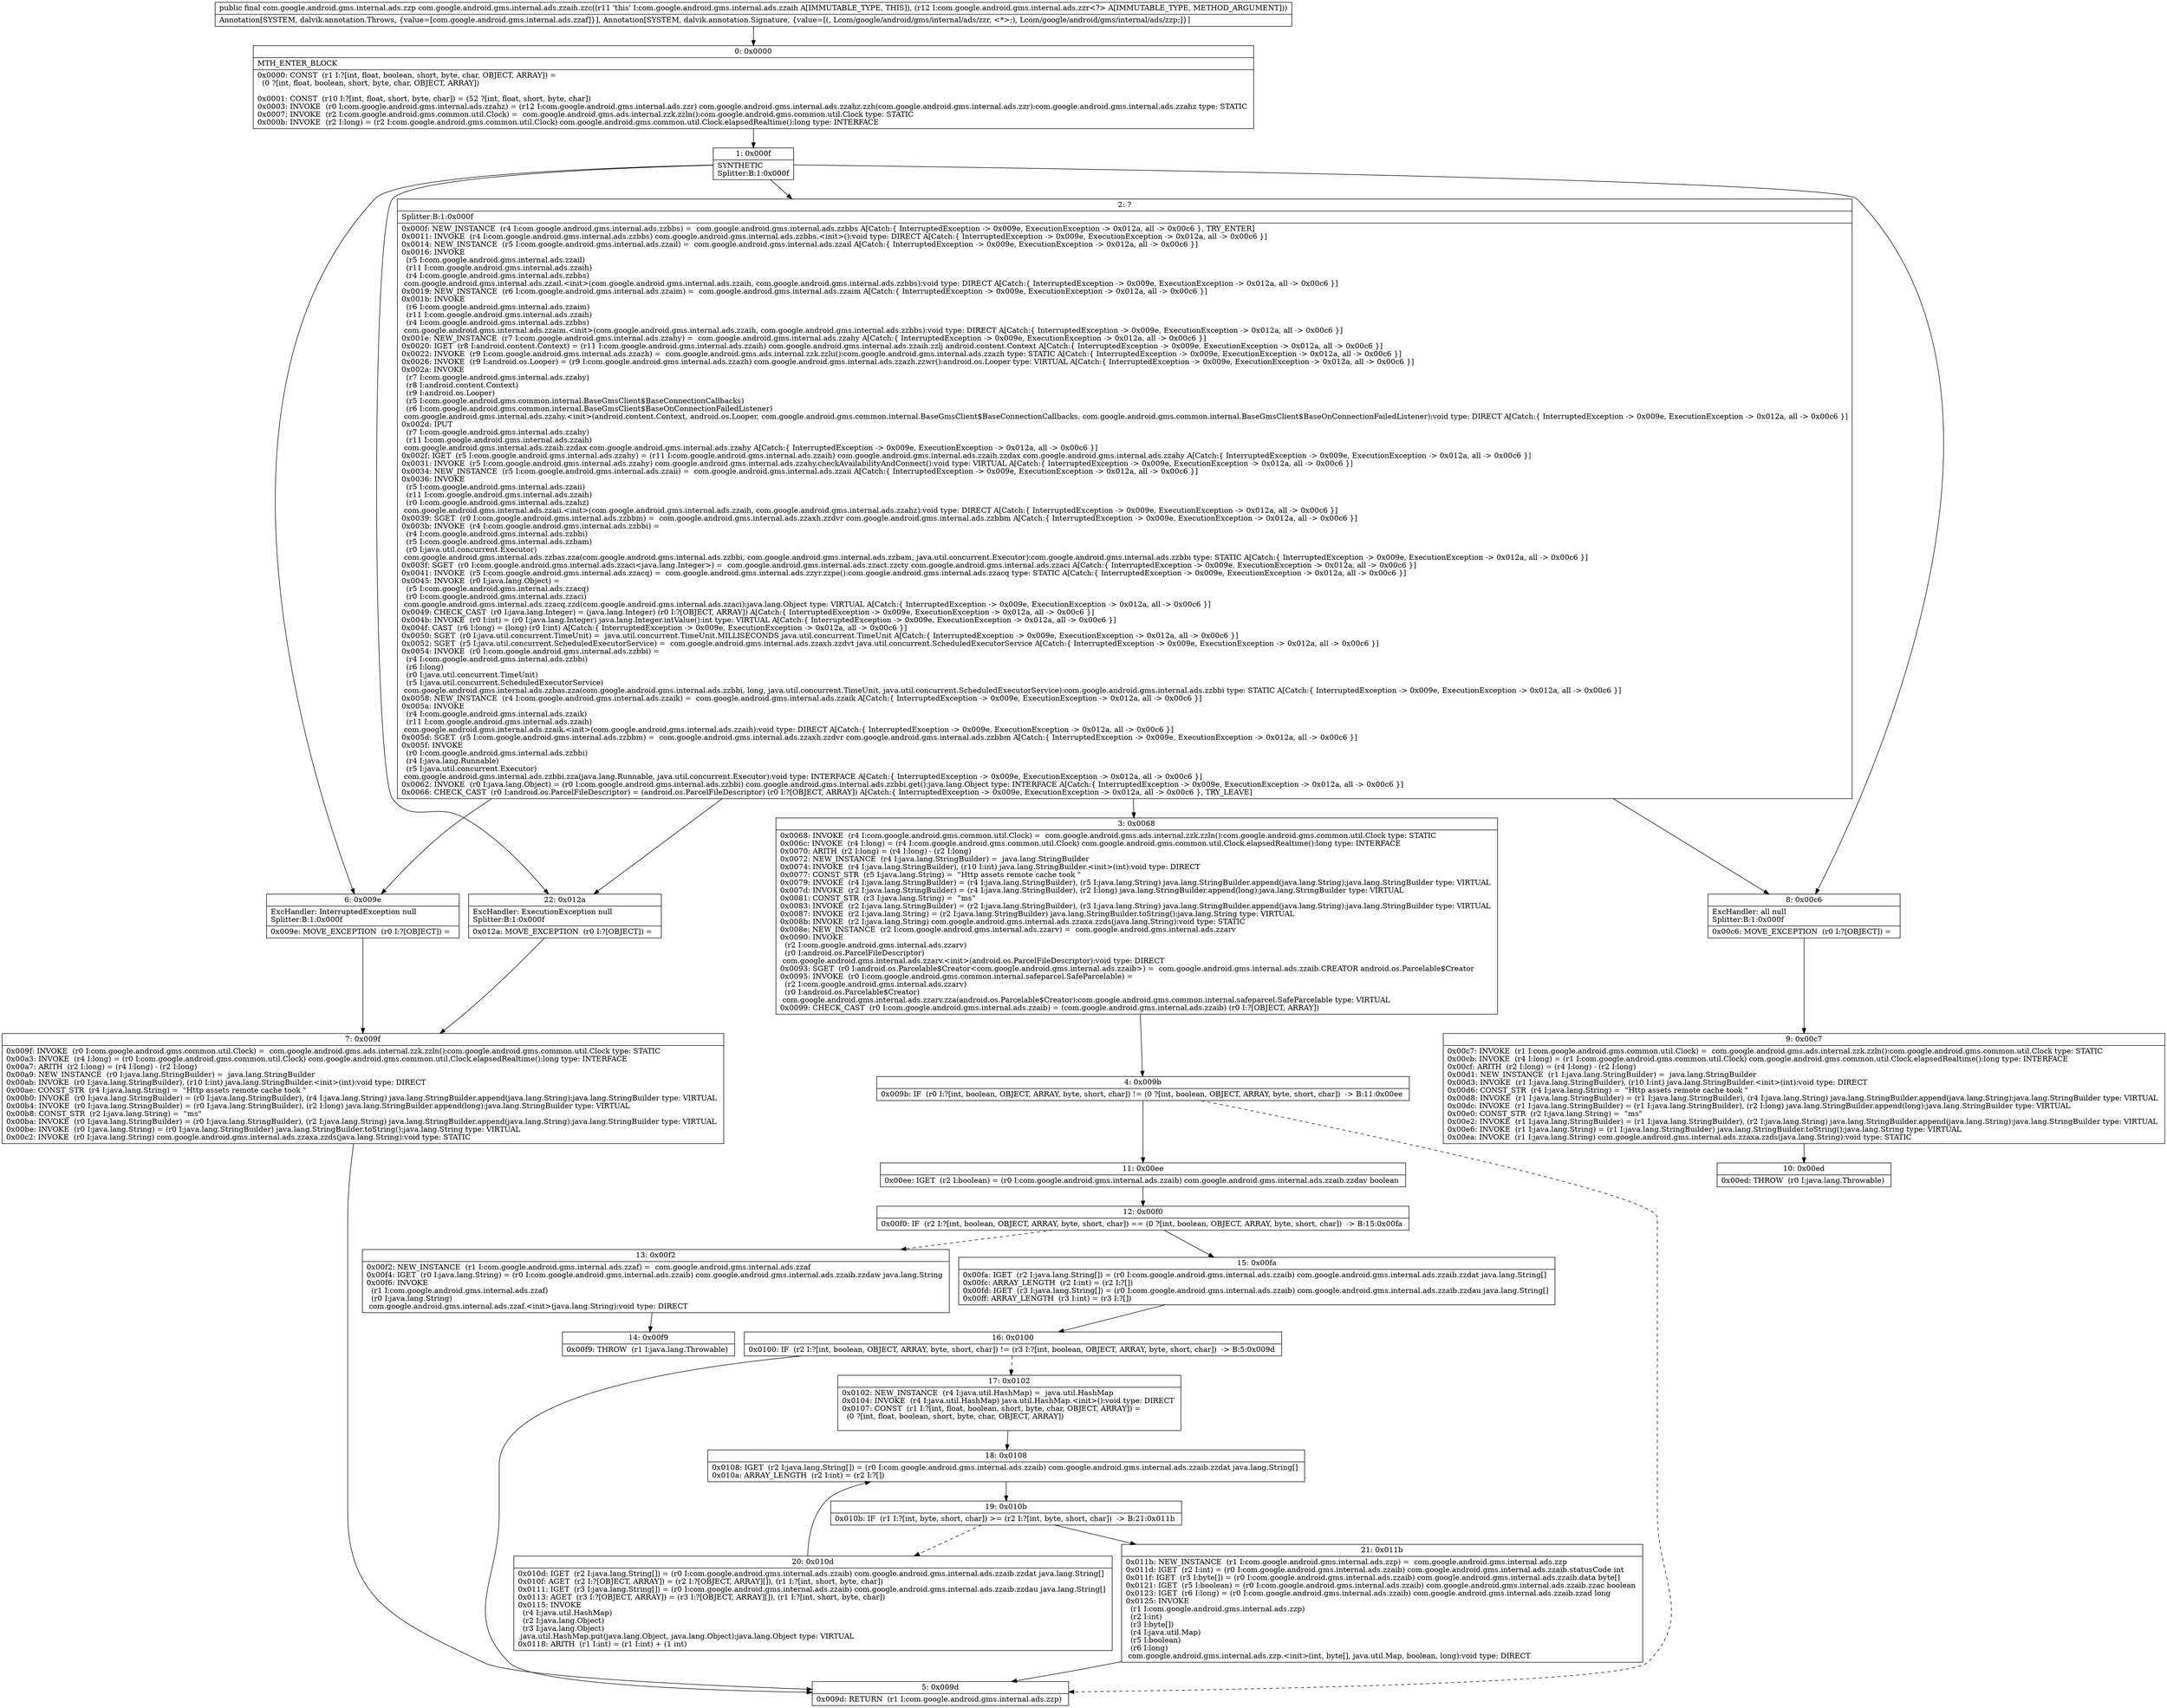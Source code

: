 digraph "CFG forcom.google.android.gms.internal.ads.zzaih.zzc(Lcom\/google\/android\/gms\/internal\/ads\/zzr;)Lcom\/google\/android\/gms\/internal\/ads\/zzp;" {
Node_0 [shape=record,label="{0\:\ 0x0000|MTH_ENTER_BLOCK\l|0x0000: CONST  (r1 I:?[int, float, boolean, short, byte, char, OBJECT, ARRAY]) = \l  (0 ?[int, float, boolean, short, byte, char, OBJECT, ARRAY])\l \l0x0001: CONST  (r10 I:?[int, float, short, byte, char]) = (52 ?[int, float, short, byte, char]) \l0x0003: INVOKE  (r0 I:com.google.android.gms.internal.ads.zzahz) = (r12 I:com.google.android.gms.internal.ads.zzr) com.google.android.gms.internal.ads.zzahz.zzh(com.google.android.gms.internal.ads.zzr):com.google.android.gms.internal.ads.zzahz type: STATIC \l0x0007: INVOKE  (r2 I:com.google.android.gms.common.util.Clock) =  com.google.android.gms.ads.internal.zzk.zzln():com.google.android.gms.common.util.Clock type: STATIC \l0x000b: INVOKE  (r2 I:long) = (r2 I:com.google.android.gms.common.util.Clock) com.google.android.gms.common.util.Clock.elapsedRealtime():long type: INTERFACE \l}"];
Node_1 [shape=record,label="{1\:\ 0x000f|SYNTHETIC\lSplitter:B:1:0x000f\l}"];
Node_2 [shape=record,label="{2\:\ ?|Splitter:B:1:0x000f\l|0x000f: NEW_INSTANCE  (r4 I:com.google.android.gms.internal.ads.zzbbs) =  com.google.android.gms.internal.ads.zzbbs A[Catch:\{ InterruptedException \-\> 0x009e, ExecutionException \-\> 0x012a, all \-\> 0x00c6 \}, TRY_ENTER]\l0x0011: INVOKE  (r4 I:com.google.android.gms.internal.ads.zzbbs) com.google.android.gms.internal.ads.zzbbs.\<init\>():void type: DIRECT A[Catch:\{ InterruptedException \-\> 0x009e, ExecutionException \-\> 0x012a, all \-\> 0x00c6 \}]\l0x0014: NEW_INSTANCE  (r5 I:com.google.android.gms.internal.ads.zzail) =  com.google.android.gms.internal.ads.zzail A[Catch:\{ InterruptedException \-\> 0x009e, ExecutionException \-\> 0x012a, all \-\> 0x00c6 \}]\l0x0016: INVOKE  \l  (r5 I:com.google.android.gms.internal.ads.zzail)\l  (r11 I:com.google.android.gms.internal.ads.zzaih)\l  (r4 I:com.google.android.gms.internal.ads.zzbbs)\l com.google.android.gms.internal.ads.zzail.\<init\>(com.google.android.gms.internal.ads.zzaih, com.google.android.gms.internal.ads.zzbbs):void type: DIRECT A[Catch:\{ InterruptedException \-\> 0x009e, ExecutionException \-\> 0x012a, all \-\> 0x00c6 \}]\l0x0019: NEW_INSTANCE  (r6 I:com.google.android.gms.internal.ads.zzaim) =  com.google.android.gms.internal.ads.zzaim A[Catch:\{ InterruptedException \-\> 0x009e, ExecutionException \-\> 0x012a, all \-\> 0x00c6 \}]\l0x001b: INVOKE  \l  (r6 I:com.google.android.gms.internal.ads.zzaim)\l  (r11 I:com.google.android.gms.internal.ads.zzaih)\l  (r4 I:com.google.android.gms.internal.ads.zzbbs)\l com.google.android.gms.internal.ads.zzaim.\<init\>(com.google.android.gms.internal.ads.zzaih, com.google.android.gms.internal.ads.zzbbs):void type: DIRECT A[Catch:\{ InterruptedException \-\> 0x009e, ExecutionException \-\> 0x012a, all \-\> 0x00c6 \}]\l0x001e: NEW_INSTANCE  (r7 I:com.google.android.gms.internal.ads.zzahy) =  com.google.android.gms.internal.ads.zzahy A[Catch:\{ InterruptedException \-\> 0x009e, ExecutionException \-\> 0x012a, all \-\> 0x00c6 \}]\l0x0020: IGET  (r8 I:android.content.Context) = (r11 I:com.google.android.gms.internal.ads.zzaih) com.google.android.gms.internal.ads.zzaih.zzlj android.content.Context A[Catch:\{ InterruptedException \-\> 0x009e, ExecutionException \-\> 0x012a, all \-\> 0x00c6 \}]\l0x0022: INVOKE  (r9 I:com.google.android.gms.internal.ads.zzazh) =  com.google.android.gms.ads.internal.zzk.zzlu():com.google.android.gms.internal.ads.zzazh type: STATIC A[Catch:\{ InterruptedException \-\> 0x009e, ExecutionException \-\> 0x012a, all \-\> 0x00c6 \}]\l0x0026: INVOKE  (r9 I:android.os.Looper) = (r9 I:com.google.android.gms.internal.ads.zzazh) com.google.android.gms.internal.ads.zzazh.zzwr():android.os.Looper type: VIRTUAL A[Catch:\{ InterruptedException \-\> 0x009e, ExecutionException \-\> 0x012a, all \-\> 0x00c6 \}]\l0x002a: INVOKE  \l  (r7 I:com.google.android.gms.internal.ads.zzahy)\l  (r8 I:android.content.Context)\l  (r9 I:android.os.Looper)\l  (r5 I:com.google.android.gms.common.internal.BaseGmsClient$BaseConnectionCallbacks)\l  (r6 I:com.google.android.gms.common.internal.BaseGmsClient$BaseOnConnectionFailedListener)\l com.google.android.gms.internal.ads.zzahy.\<init\>(android.content.Context, android.os.Looper, com.google.android.gms.common.internal.BaseGmsClient$BaseConnectionCallbacks, com.google.android.gms.common.internal.BaseGmsClient$BaseOnConnectionFailedListener):void type: DIRECT A[Catch:\{ InterruptedException \-\> 0x009e, ExecutionException \-\> 0x012a, all \-\> 0x00c6 \}]\l0x002d: IPUT  \l  (r7 I:com.google.android.gms.internal.ads.zzahy)\l  (r11 I:com.google.android.gms.internal.ads.zzaih)\l com.google.android.gms.internal.ads.zzaih.zzdax com.google.android.gms.internal.ads.zzahy A[Catch:\{ InterruptedException \-\> 0x009e, ExecutionException \-\> 0x012a, all \-\> 0x00c6 \}]\l0x002f: IGET  (r5 I:com.google.android.gms.internal.ads.zzahy) = (r11 I:com.google.android.gms.internal.ads.zzaih) com.google.android.gms.internal.ads.zzaih.zzdax com.google.android.gms.internal.ads.zzahy A[Catch:\{ InterruptedException \-\> 0x009e, ExecutionException \-\> 0x012a, all \-\> 0x00c6 \}]\l0x0031: INVOKE  (r5 I:com.google.android.gms.internal.ads.zzahy) com.google.android.gms.internal.ads.zzahy.checkAvailabilityAndConnect():void type: VIRTUAL A[Catch:\{ InterruptedException \-\> 0x009e, ExecutionException \-\> 0x012a, all \-\> 0x00c6 \}]\l0x0034: NEW_INSTANCE  (r5 I:com.google.android.gms.internal.ads.zzaii) =  com.google.android.gms.internal.ads.zzaii A[Catch:\{ InterruptedException \-\> 0x009e, ExecutionException \-\> 0x012a, all \-\> 0x00c6 \}]\l0x0036: INVOKE  \l  (r5 I:com.google.android.gms.internal.ads.zzaii)\l  (r11 I:com.google.android.gms.internal.ads.zzaih)\l  (r0 I:com.google.android.gms.internal.ads.zzahz)\l com.google.android.gms.internal.ads.zzaii.\<init\>(com.google.android.gms.internal.ads.zzaih, com.google.android.gms.internal.ads.zzahz):void type: DIRECT A[Catch:\{ InterruptedException \-\> 0x009e, ExecutionException \-\> 0x012a, all \-\> 0x00c6 \}]\l0x0039: SGET  (r0 I:com.google.android.gms.internal.ads.zzbbm) =  com.google.android.gms.internal.ads.zzaxh.zzdvr com.google.android.gms.internal.ads.zzbbm A[Catch:\{ InterruptedException \-\> 0x009e, ExecutionException \-\> 0x012a, all \-\> 0x00c6 \}]\l0x003b: INVOKE  (r4 I:com.google.android.gms.internal.ads.zzbbi) = \l  (r4 I:com.google.android.gms.internal.ads.zzbbi)\l  (r5 I:com.google.android.gms.internal.ads.zzbam)\l  (r0 I:java.util.concurrent.Executor)\l com.google.android.gms.internal.ads.zzbas.zza(com.google.android.gms.internal.ads.zzbbi, com.google.android.gms.internal.ads.zzbam, java.util.concurrent.Executor):com.google.android.gms.internal.ads.zzbbi type: STATIC A[Catch:\{ InterruptedException \-\> 0x009e, ExecutionException \-\> 0x012a, all \-\> 0x00c6 \}]\l0x003f: SGET  (r0 I:com.google.android.gms.internal.ads.zzaci\<java.lang.Integer\>) =  com.google.android.gms.internal.ads.zzact.zzcty com.google.android.gms.internal.ads.zzaci A[Catch:\{ InterruptedException \-\> 0x009e, ExecutionException \-\> 0x012a, all \-\> 0x00c6 \}]\l0x0041: INVOKE  (r5 I:com.google.android.gms.internal.ads.zzacq) =  com.google.android.gms.internal.ads.zzyr.zzpe():com.google.android.gms.internal.ads.zzacq type: STATIC A[Catch:\{ InterruptedException \-\> 0x009e, ExecutionException \-\> 0x012a, all \-\> 0x00c6 \}]\l0x0045: INVOKE  (r0 I:java.lang.Object) = \l  (r5 I:com.google.android.gms.internal.ads.zzacq)\l  (r0 I:com.google.android.gms.internal.ads.zzaci)\l com.google.android.gms.internal.ads.zzacq.zzd(com.google.android.gms.internal.ads.zzaci):java.lang.Object type: VIRTUAL A[Catch:\{ InterruptedException \-\> 0x009e, ExecutionException \-\> 0x012a, all \-\> 0x00c6 \}]\l0x0049: CHECK_CAST  (r0 I:java.lang.Integer) = (java.lang.Integer) (r0 I:?[OBJECT, ARRAY]) A[Catch:\{ InterruptedException \-\> 0x009e, ExecutionException \-\> 0x012a, all \-\> 0x00c6 \}]\l0x004b: INVOKE  (r0 I:int) = (r0 I:java.lang.Integer) java.lang.Integer.intValue():int type: VIRTUAL A[Catch:\{ InterruptedException \-\> 0x009e, ExecutionException \-\> 0x012a, all \-\> 0x00c6 \}]\l0x004f: CAST  (r6 I:long) = (long) (r0 I:int) A[Catch:\{ InterruptedException \-\> 0x009e, ExecutionException \-\> 0x012a, all \-\> 0x00c6 \}]\l0x0050: SGET  (r0 I:java.util.concurrent.TimeUnit) =  java.util.concurrent.TimeUnit.MILLISECONDS java.util.concurrent.TimeUnit A[Catch:\{ InterruptedException \-\> 0x009e, ExecutionException \-\> 0x012a, all \-\> 0x00c6 \}]\l0x0052: SGET  (r5 I:java.util.concurrent.ScheduledExecutorService) =  com.google.android.gms.internal.ads.zzaxh.zzdvt java.util.concurrent.ScheduledExecutorService A[Catch:\{ InterruptedException \-\> 0x009e, ExecutionException \-\> 0x012a, all \-\> 0x00c6 \}]\l0x0054: INVOKE  (r0 I:com.google.android.gms.internal.ads.zzbbi) = \l  (r4 I:com.google.android.gms.internal.ads.zzbbi)\l  (r6 I:long)\l  (r0 I:java.util.concurrent.TimeUnit)\l  (r5 I:java.util.concurrent.ScheduledExecutorService)\l com.google.android.gms.internal.ads.zzbas.zza(com.google.android.gms.internal.ads.zzbbi, long, java.util.concurrent.TimeUnit, java.util.concurrent.ScheduledExecutorService):com.google.android.gms.internal.ads.zzbbi type: STATIC A[Catch:\{ InterruptedException \-\> 0x009e, ExecutionException \-\> 0x012a, all \-\> 0x00c6 \}]\l0x0058: NEW_INSTANCE  (r4 I:com.google.android.gms.internal.ads.zzaik) =  com.google.android.gms.internal.ads.zzaik A[Catch:\{ InterruptedException \-\> 0x009e, ExecutionException \-\> 0x012a, all \-\> 0x00c6 \}]\l0x005a: INVOKE  \l  (r4 I:com.google.android.gms.internal.ads.zzaik)\l  (r11 I:com.google.android.gms.internal.ads.zzaih)\l com.google.android.gms.internal.ads.zzaik.\<init\>(com.google.android.gms.internal.ads.zzaih):void type: DIRECT A[Catch:\{ InterruptedException \-\> 0x009e, ExecutionException \-\> 0x012a, all \-\> 0x00c6 \}]\l0x005d: SGET  (r5 I:com.google.android.gms.internal.ads.zzbbm) =  com.google.android.gms.internal.ads.zzaxh.zzdvr com.google.android.gms.internal.ads.zzbbm A[Catch:\{ InterruptedException \-\> 0x009e, ExecutionException \-\> 0x012a, all \-\> 0x00c6 \}]\l0x005f: INVOKE  \l  (r0 I:com.google.android.gms.internal.ads.zzbbi)\l  (r4 I:java.lang.Runnable)\l  (r5 I:java.util.concurrent.Executor)\l com.google.android.gms.internal.ads.zzbbi.zza(java.lang.Runnable, java.util.concurrent.Executor):void type: INTERFACE A[Catch:\{ InterruptedException \-\> 0x009e, ExecutionException \-\> 0x012a, all \-\> 0x00c6 \}]\l0x0062: INVOKE  (r0 I:java.lang.Object) = (r0 I:com.google.android.gms.internal.ads.zzbbi) com.google.android.gms.internal.ads.zzbbi.get():java.lang.Object type: INTERFACE A[Catch:\{ InterruptedException \-\> 0x009e, ExecutionException \-\> 0x012a, all \-\> 0x00c6 \}]\l0x0066: CHECK_CAST  (r0 I:android.os.ParcelFileDescriptor) = (android.os.ParcelFileDescriptor) (r0 I:?[OBJECT, ARRAY]) A[Catch:\{ InterruptedException \-\> 0x009e, ExecutionException \-\> 0x012a, all \-\> 0x00c6 \}, TRY_LEAVE]\l}"];
Node_3 [shape=record,label="{3\:\ 0x0068|0x0068: INVOKE  (r4 I:com.google.android.gms.common.util.Clock) =  com.google.android.gms.ads.internal.zzk.zzln():com.google.android.gms.common.util.Clock type: STATIC \l0x006c: INVOKE  (r4 I:long) = (r4 I:com.google.android.gms.common.util.Clock) com.google.android.gms.common.util.Clock.elapsedRealtime():long type: INTERFACE \l0x0070: ARITH  (r2 I:long) = (r4 I:long) \- (r2 I:long) \l0x0072: NEW_INSTANCE  (r4 I:java.lang.StringBuilder) =  java.lang.StringBuilder \l0x0074: INVOKE  (r4 I:java.lang.StringBuilder), (r10 I:int) java.lang.StringBuilder.\<init\>(int):void type: DIRECT \l0x0077: CONST_STR  (r5 I:java.lang.String) =  \"Http assets remote cache took \" \l0x0079: INVOKE  (r4 I:java.lang.StringBuilder) = (r4 I:java.lang.StringBuilder), (r5 I:java.lang.String) java.lang.StringBuilder.append(java.lang.String):java.lang.StringBuilder type: VIRTUAL \l0x007d: INVOKE  (r2 I:java.lang.StringBuilder) = (r4 I:java.lang.StringBuilder), (r2 I:long) java.lang.StringBuilder.append(long):java.lang.StringBuilder type: VIRTUAL \l0x0081: CONST_STR  (r3 I:java.lang.String) =  \"ms\" \l0x0083: INVOKE  (r2 I:java.lang.StringBuilder) = (r2 I:java.lang.StringBuilder), (r3 I:java.lang.String) java.lang.StringBuilder.append(java.lang.String):java.lang.StringBuilder type: VIRTUAL \l0x0087: INVOKE  (r2 I:java.lang.String) = (r2 I:java.lang.StringBuilder) java.lang.StringBuilder.toString():java.lang.String type: VIRTUAL \l0x008b: INVOKE  (r2 I:java.lang.String) com.google.android.gms.internal.ads.zzaxa.zzds(java.lang.String):void type: STATIC \l0x008e: NEW_INSTANCE  (r2 I:com.google.android.gms.internal.ads.zzarv) =  com.google.android.gms.internal.ads.zzarv \l0x0090: INVOKE  \l  (r2 I:com.google.android.gms.internal.ads.zzarv)\l  (r0 I:android.os.ParcelFileDescriptor)\l com.google.android.gms.internal.ads.zzarv.\<init\>(android.os.ParcelFileDescriptor):void type: DIRECT \l0x0093: SGET  (r0 I:android.os.Parcelable$Creator\<com.google.android.gms.internal.ads.zzaib\>) =  com.google.android.gms.internal.ads.zzaib.CREATOR android.os.Parcelable$Creator \l0x0095: INVOKE  (r0 I:com.google.android.gms.common.internal.safeparcel.SafeParcelable) = \l  (r2 I:com.google.android.gms.internal.ads.zzarv)\l  (r0 I:android.os.Parcelable$Creator)\l com.google.android.gms.internal.ads.zzarv.zza(android.os.Parcelable$Creator):com.google.android.gms.common.internal.safeparcel.SafeParcelable type: VIRTUAL \l0x0099: CHECK_CAST  (r0 I:com.google.android.gms.internal.ads.zzaib) = (com.google.android.gms.internal.ads.zzaib) (r0 I:?[OBJECT, ARRAY]) \l}"];
Node_4 [shape=record,label="{4\:\ 0x009b|0x009b: IF  (r0 I:?[int, boolean, OBJECT, ARRAY, byte, short, char]) != (0 ?[int, boolean, OBJECT, ARRAY, byte, short, char])  \-\> B:11:0x00ee \l}"];
Node_5 [shape=record,label="{5\:\ 0x009d|0x009d: RETURN  (r1 I:com.google.android.gms.internal.ads.zzp) \l}"];
Node_6 [shape=record,label="{6\:\ 0x009e|ExcHandler: InterruptedException null\lSplitter:B:1:0x000f\l|0x009e: MOVE_EXCEPTION  (r0 I:?[OBJECT]) =  \l}"];
Node_7 [shape=record,label="{7\:\ 0x009f|0x009f: INVOKE  (r0 I:com.google.android.gms.common.util.Clock) =  com.google.android.gms.ads.internal.zzk.zzln():com.google.android.gms.common.util.Clock type: STATIC \l0x00a3: INVOKE  (r4 I:long) = (r0 I:com.google.android.gms.common.util.Clock) com.google.android.gms.common.util.Clock.elapsedRealtime():long type: INTERFACE \l0x00a7: ARITH  (r2 I:long) = (r4 I:long) \- (r2 I:long) \l0x00a9: NEW_INSTANCE  (r0 I:java.lang.StringBuilder) =  java.lang.StringBuilder \l0x00ab: INVOKE  (r0 I:java.lang.StringBuilder), (r10 I:int) java.lang.StringBuilder.\<init\>(int):void type: DIRECT \l0x00ae: CONST_STR  (r4 I:java.lang.String) =  \"Http assets remote cache took \" \l0x00b0: INVOKE  (r0 I:java.lang.StringBuilder) = (r0 I:java.lang.StringBuilder), (r4 I:java.lang.String) java.lang.StringBuilder.append(java.lang.String):java.lang.StringBuilder type: VIRTUAL \l0x00b4: INVOKE  (r0 I:java.lang.StringBuilder) = (r0 I:java.lang.StringBuilder), (r2 I:long) java.lang.StringBuilder.append(long):java.lang.StringBuilder type: VIRTUAL \l0x00b8: CONST_STR  (r2 I:java.lang.String) =  \"ms\" \l0x00ba: INVOKE  (r0 I:java.lang.StringBuilder) = (r0 I:java.lang.StringBuilder), (r2 I:java.lang.String) java.lang.StringBuilder.append(java.lang.String):java.lang.StringBuilder type: VIRTUAL \l0x00be: INVOKE  (r0 I:java.lang.String) = (r0 I:java.lang.StringBuilder) java.lang.StringBuilder.toString():java.lang.String type: VIRTUAL \l0x00c2: INVOKE  (r0 I:java.lang.String) com.google.android.gms.internal.ads.zzaxa.zzds(java.lang.String):void type: STATIC \l}"];
Node_8 [shape=record,label="{8\:\ 0x00c6|ExcHandler: all null\lSplitter:B:1:0x000f\l|0x00c6: MOVE_EXCEPTION  (r0 I:?[OBJECT]) =  \l}"];
Node_9 [shape=record,label="{9\:\ 0x00c7|0x00c7: INVOKE  (r1 I:com.google.android.gms.common.util.Clock) =  com.google.android.gms.ads.internal.zzk.zzln():com.google.android.gms.common.util.Clock type: STATIC \l0x00cb: INVOKE  (r4 I:long) = (r1 I:com.google.android.gms.common.util.Clock) com.google.android.gms.common.util.Clock.elapsedRealtime():long type: INTERFACE \l0x00cf: ARITH  (r2 I:long) = (r4 I:long) \- (r2 I:long) \l0x00d1: NEW_INSTANCE  (r1 I:java.lang.StringBuilder) =  java.lang.StringBuilder \l0x00d3: INVOKE  (r1 I:java.lang.StringBuilder), (r10 I:int) java.lang.StringBuilder.\<init\>(int):void type: DIRECT \l0x00d6: CONST_STR  (r4 I:java.lang.String) =  \"Http assets remote cache took \" \l0x00d8: INVOKE  (r1 I:java.lang.StringBuilder) = (r1 I:java.lang.StringBuilder), (r4 I:java.lang.String) java.lang.StringBuilder.append(java.lang.String):java.lang.StringBuilder type: VIRTUAL \l0x00dc: INVOKE  (r1 I:java.lang.StringBuilder) = (r1 I:java.lang.StringBuilder), (r2 I:long) java.lang.StringBuilder.append(long):java.lang.StringBuilder type: VIRTUAL \l0x00e0: CONST_STR  (r2 I:java.lang.String) =  \"ms\" \l0x00e2: INVOKE  (r1 I:java.lang.StringBuilder) = (r1 I:java.lang.StringBuilder), (r2 I:java.lang.String) java.lang.StringBuilder.append(java.lang.String):java.lang.StringBuilder type: VIRTUAL \l0x00e6: INVOKE  (r1 I:java.lang.String) = (r1 I:java.lang.StringBuilder) java.lang.StringBuilder.toString():java.lang.String type: VIRTUAL \l0x00ea: INVOKE  (r1 I:java.lang.String) com.google.android.gms.internal.ads.zzaxa.zzds(java.lang.String):void type: STATIC \l}"];
Node_10 [shape=record,label="{10\:\ 0x00ed|0x00ed: THROW  (r0 I:java.lang.Throwable) \l}"];
Node_11 [shape=record,label="{11\:\ 0x00ee|0x00ee: IGET  (r2 I:boolean) = (r0 I:com.google.android.gms.internal.ads.zzaib) com.google.android.gms.internal.ads.zzaib.zzdav boolean \l}"];
Node_12 [shape=record,label="{12\:\ 0x00f0|0x00f0: IF  (r2 I:?[int, boolean, OBJECT, ARRAY, byte, short, char]) == (0 ?[int, boolean, OBJECT, ARRAY, byte, short, char])  \-\> B:15:0x00fa \l}"];
Node_13 [shape=record,label="{13\:\ 0x00f2|0x00f2: NEW_INSTANCE  (r1 I:com.google.android.gms.internal.ads.zzaf) =  com.google.android.gms.internal.ads.zzaf \l0x00f4: IGET  (r0 I:java.lang.String) = (r0 I:com.google.android.gms.internal.ads.zzaib) com.google.android.gms.internal.ads.zzaib.zzdaw java.lang.String \l0x00f6: INVOKE  \l  (r1 I:com.google.android.gms.internal.ads.zzaf)\l  (r0 I:java.lang.String)\l com.google.android.gms.internal.ads.zzaf.\<init\>(java.lang.String):void type: DIRECT \l}"];
Node_14 [shape=record,label="{14\:\ 0x00f9|0x00f9: THROW  (r1 I:java.lang.Throwable) \l}"];
Node_15 [shape=record,label="{15\:\ 0x00fa|0x00fa: IGET  (r2 I:java.lang.String[]) = (r0 I:com.google.android.gms.internal.ads.zzaib) com.google.android.gms.internal.ads.zzaib.zzdat java.lang.String[] \l0x00fc: ARRAY_LENGTH  (r2 I:int) = (r2 I:?[]) \l0x00fd: IGET  (r3 I:java.lang.String[]) = (r0 I:com.google.android.gms.internal.ads.zzaib) com.google.android.gms.internal.ads.zzaib.zzdau java.lang.String[] \l0x00ff: ARRAY_LENGTH  (r3 I:int) = (r3 I:?[]) \l}"];
Node_16 [shape=record,label="{16\:\ 0x0100|0x0100: IF  (r2 I:?[int, boolean, OBJECT, ARRAY, byte, short, char]) != (r3 I:?[int, boolean, OBJECT, ARRAY, byte, short, char])  \-\> B:5:0x009d \l}"];
Node_17 [shape=record,label="{17\:\ 0x0102|0x0102: NEW_INSTANCE  (r4 I:java.util.HashMap) =  java.util.HashMap \l0x0104: INVOKE  (r4 I:java.util.HashMap) java.util.HashMap.\<init\>():void type: DIRECT \l0x0107: CONST  (r1 I:?[int, float, boolean, short, byte, char, OBJECT, ARRAY]) = \l  (0 ?[int, float, boolean, short, byte, char, OBJECT, ARRAY])\l \l}"];
Node_18 [shape=record,label="{18\:\ 0x0108|0x0108: IGET  (r2 I:java.lang.String[]) = (r0 I:com.google.android.gms.internal.ads.zzaib) com.google.android.gms.internal.ads.zzaib.zzdat java.lang.String[] \l0x010a: ARRAY_LENGTH  (r2 I:int) = (r2 I:?[]) \l}"];
Node_19 [shape=record,label="{19\:\ 0x010b|0x010b: IF  (r1 I:?[int, byte, short, char]) \>= (r2 I:?[int, byte, short, char])  \-\> B:21:0x011b \l}"];
Node_20 [shape=record,label="{20\:\ 0x010d|0x010d: IGET  (r2 I:java.lang.String[]) = (r0 I:com.google.android.gms.internal.ads.zzaib) com.google.android.gms.internal.ads.zzaib.zzdat java.lang.String[] \l0x010f: AGET  (r2 I:?[OBJECT, ARRAY]) = (r2 I:?[OBJECT, ARRAY][]), (r1 I:?[int, short, byte, char]) \l0x0111: IGET  (r3 I:java.lang.String[]) = (r0 I:com.google.android.gms.internal.ads.zzaib) com.google.android.gms.internal.ads.zzaib.zzdau java.lang.String[] \l0x0113: AGET  (r3 I:?[OBJECT, ARRAY]) = (r3 I:?[OBJECT, ARRAY][]), (r1 I:?[int, short, byte, char]) \l0x0115: INVOKE  \l  (r4 I:java.util.HashMap)\l  (r2 I:java.lang.Object)\l  (r3 I:java.lang.Object)\l java.util.HashMap.put(java.lang.Object, java.lang.Object):java.lang.Object type: VIRTUAL \l0x0118: ARITH  (r1 I:int) = (r1 I:int) + (1 int) \l}"];
Node_21 [shape=record,label="{21\:\ 0x011b|0x011b: NEW_INSTANCE  (r1 I:com.google.android.gms.internal.ads.zzp) =  com.google.android.gms.internal.ads.zzp \l0x011d: IGET  (r2 I:int) = (r0 I:com.google.android.gms.internal.ads.zzaib) com.google.android.gms.internal.ads.zzaib.statusCode int \l0x011f: IGET  (r3 I:byte[]) = (r0 I:com.google.android.gms.internal.ads.zzaib) com.google.android.gms.internal.ads.zzaib.data byte[] \l0x0121: IGET  (r5 I:boolean) = (r0 I:com.google.android.gms.internal.ads.zzaib) com.google.android.gms.internal.ads.zzaib.zzac boolean \l0x0123: IGET  (r6 I:long) = (r0 I:com.google.android.gms.internal.ads.zzaib) com.google.android.gms.internal.ads.zzaib.zzad long \l0x0125: INVOKE  \l  (r1 I:com.google.android.gms.internal.ads.zzp)\l  (r2 I:int)\l  (r3 I:byte[])\l  (r4 I:java.util.Map)\l  (r5 I:boolean)\l  (r6 I:long)\l com.google.android.gms.internal.ads.zzp.\<init\>(int, byte[], java.util.Map, boolean, long):void type: DIRECT \l}"];
Node_22 [shape=record,label="{22\:\ 0x012a|ExcHandler: ExecutionException null\lSplitter:B:1:0x000f\l|0x012a: MOVE_EXCEPTION  (r0 I:?[OBJECT]) =  \l}"];
MethodNode[shape=record,label="{public final com.google.android.gms.internal.ads.zzp com.google.android.gms.internal.ads.zzaih.zzc((r11 'this' I:com.google.android.gms.internal.ads.zzaih A[IMMUTABLE_TYPE, THIS]), (r12 I:com.google.android.gms.internal.ads.zzr\<?\> A[IMMUTABLE_TYPE, METHOD_ARGUMENT]))  | Annotation[SYSTEM, dalvik.annotation.Throws, \{value=[com.google.android.gms.internal.ads.zzaf]\}], Annotation[SYSTEM, dalvik.annotation.Signature, \{value=[(, Lcom\/google\/android\/gms\/internal\/ads\/zzr, \<*\>;), Lcom\/google\/android\/gms\/internal\/ads\/zzp;]\}]\l}"];
MethodNode -> Node_0;
Node_0 -> Node_1;
Node_1 -> Node_2;
Node_1 -> Node_6;
Node_1 -> Node_22;
Node_1 -> Node_8;
Node_2 -> Node_3;
Node_2 -> Node_6;
Node_2 -> Node_22;
Node_2 -> Node_8;
Node_3 -> Node_4;
Node_4 -> Node_5[style=dashed];
Node_4 -> Node_11;
Node_6 -> Node_7;
Node_7 -> Node_5;
Node_8 -> Node_9;
Node_9 -> Node_10;
Node_11 -> Node_12;
Node_12 -> Node_13[style=dashed];
Node_12 -> Node_15;
Node_13 -> Node_14;
Node_15 -> Node_16;
Node_16 -> Node_5;
Node_16 -> Node_17[style=dashed];
Node_17 -> Node_18;
Node_18 -> Node_19;
Node_19 -> Node_20[style=dashed];
Node_19 -> Node_21;
Node_20 -> Node_18;
Node_21 -> Node_5;
Node_22 -> Node_7;
}

